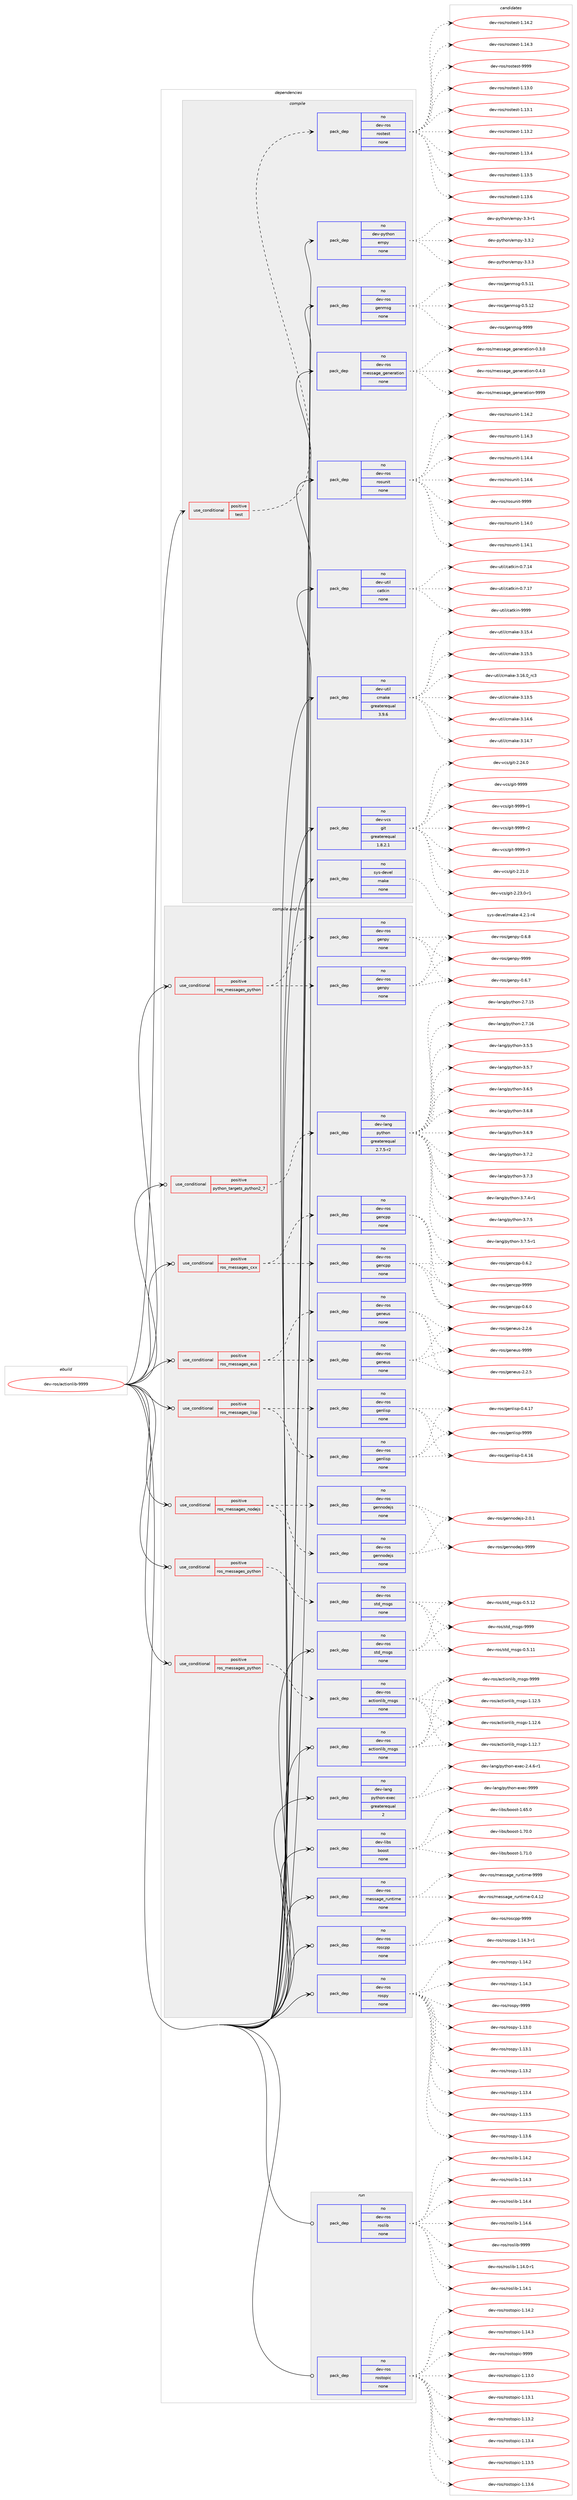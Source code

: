 digraph prolog {

# *************
# Graph options
# *************

newrank=true;
concentrate=true;
compound=true;
graph [rankdir=LR,fontname=Helvetica,fontsize=10,ranksep=1.5];#, ranksep=2.5, nodesep=0.2];
edge  [arrowhead=vee];
node  [fontname=Helvetica,fontsize=10];

# **********
# The ebuild
# **********

subgraph cluster_leftcol {
color=gray;
rank=same;
label=<<i>ebuild</i>>;
id [label="dev-ros/actionlib-9999", color=red, width=4, href="../dev-ros/actionlib-9999.svg"];
}

# ****************
# The dependencies
# ****************

subgraph cluster_midcol {
color=gray;
label=<<i>dependencies</i>>;
subgraph cluster_compile {
fillcolor="#eeeeee";
style=filled;
label=<<i>compile</i>>;
subgraph cond152589 {
dependency647835 [label=<<TABLE BORDER="0" CELLBORDER="1" CELLSPACING="0" CELLPADDING="4"><TR><TD ROWSPAN="3" CELLPADDING="10">use_conditional</TD></TR><TR><TD>positive</TD></TR><TR><TD>test</TD></TR></TABLE>>, shape=none, color=red];
subgraph pack483350 {
dependency647836 [label=<<TABLE BORDER="0" CELLBORDER="1" CELLSPACING="0" CELLPADDING="4" WIDTH="220"><TR><TD ROWSPAN="6" CELLPADDING="30">pack_dep</TD></TR><TR><TD WIDTH="110">no</TD></TR><TR><TD>dev-ros</TD></TR><TR><TD>rostest</TD></TR><TR><TD>none</TD></TR><TR><TD></TD></TR></TABLE>>, shape=none, color=blue];
}
dependency647835:e -> dependency647836:w [weight=20,style="dashed",arrowhead="vee"];
}
id:e -> dependency647835:w [weight=20,style="solid",arrowhead="vee"];
subgraph pack483351 {
dependency647837 [label=<<TABLE BORDER="0" CELLBORDER="1" CELLSPACING="0" CELLPADDING="4" WIDTH="220"><TR><TD ROWSPAN="6" CELLPADDING="30">pack_dep</TD></TR><TR><TD WIDTH="110">no</TD></TR><TR><TD>dev-python</TD></TR><TR><TD>empy</TD></TR><TR><TD>none</TD></TR><TR><TD></TD></TR></TABLE>>, shape=none, color=blue];
}
id:e -> dependency647837:w [weight=20,style="solid",arrowhead="vee"];
subgraph pack483352 {
dependency647838 [label=<<TABLE BORDER="0" CELLBORDER="1" CELLSPACING="0" CELLPADDING="4" WIDTH="220"><TR><TD ROWSPAN="6" CELLPADDING="30">pack_dep</TD></TR><TR><TD WIDTH="110">no</TD></TR><TR><TD>dev-ros</TD></TR><TR><TD>genmsg</TD></TR><TR><TD>none</TD></TR><TR><TD></TD></TR></TABLE>>, shape=none, color=blue];
}
id:e -> dependency647838:w [weight=20,style="solid",arrowhead="vee"];
subgraph pack483353 {
dependency647839 [label=<<TABLE BORDER="0" CELLBORDER="1" CELLSPACING="0" CELLPADDING="4" WIDTH="220"><TR><TD ROWSPAN="6" CELLPADDING="30">pack_dep</TD></TR><TR><TD WIDTH="110">no</TD></TR><TR><TD>dev-ros</TD></TR><TR><TD>message_generation</TD></TR><TR><TD>none</TD></TR><TR><TD></TD></TR></TABLE>>, shape=none, color=blue];
}
id:e -> dependency647839:w [weight=20,style="solid",arrowhead="vee"];
subgraph pack483354 {
dependency647840 [label=<<TABLE BORDER="0" CELLBORDER="1" CELLSPACING="0" CELLPADDING="4" WIDTH="220"><TR><TD ROWSPAN="6" CELLPADDING="30">pack_dep</TD></TR><TR><TD WIDTH="110">no</TD></TR><TR><TD>dev-ros</TD></TR><TR><TD>rosunit</TD></TR><TR><TD>none</TD></TR><TR><TD></TD></TR></TABLE>>, shape=none, color=blue];
}
id:e -> dependency647840:w [weight=20,style="solid",arrowhead="vee"];
subgraph pack483355 {
dependency647841 [label=<<TABLE BORDER="0" CELLBORDER="1" CELLSPACING="0" CELLPADDING="4" WIDTH="220"><TR><TD ROWSPAN="6" CELLPADDING="30">pack_dep</TD></TR><TR><TD WIDTH="110">no</TD></TR><TR><TD>dev-util</TD></TR><TR><TD>catkin</TD></TR><TR><TD>none</TD></TR><TR><TD></TD></TR></TABLE>>, shape=none, color=blue];
}
id:e -> dependency647841:w [weight=20,style="solid",arrowhead="vee"];
subgraph pack483356 {
dependency647842 [label=<<TABLE BORDER="0" CELLBORDER="1" CELLSPACING="0" CELLPADDING="4" WIDTH="220"><TR><TD ROWSPAN="6" CELLPADDING="30">pack_dep</TD></TR><TR><TD WIDTH="110">no</TD></TR><TR><TD>dev-util</TD></TR><TR><TD>cmake</TD></TR><TR><TD>greaterequal</TD></TR><TR><TD>3.9.6</TD></TR></TABLE>>, shape=none, color=blue];
}
id:e -> dependency647842:w [weight=20,style="solid",arrowhead="vee"];
subgraph pack483357 {
dependency647843 [label=<<TABLE BORDER="0" CELLBORDER="1" CELLSPACING="0" CELLPADDING="4" WIDTH="220"><TR><TD ROWSPAN="6" CELLPADDING="30">pack_dep</TD></TR><TR><TD WIDTH="110">no</TD></TR><TR><TD>dev-vcs</TD></TR><TR><TD>git</TD></TR><TR><TD>greaterequal</TD></TR><TR><TD>1.8.2.1</TD></TR></TABLE>>, shape=none, color=blue];
}
id:e -> dependency647843:w [weight=20,style="solid",arrowhead="vee"];
subgraph pack483358 {
dependency647844 [label=<<TABLE BORDER="0" CELLBORDER="1" CELLSPACING="0" CELLPADDING="4" WIDTH="220"><TR><TD ROWSPAN="6" CELLPADDING="30">pack_dep</TD></TR><TR><TD WIDTH="110">no</TD></TR><TR><TD>sys-devel</TD></TR><TR><TD>make</TD></TR><TR><TD>none</TD></TR><TR><TD></TD></TR></TABLE>>, shape=none, color=blue];
}
id:e -> dependency647844:w [weight=20,style="solid",arrowhead="vee"];
}
subgraph cluster_compileandrun {
fillcolor="#eeeeee";
style=filled;
label=<<i>compile and run</i>>;
subgraph cond152590 {
dependency647845 [label=<<TABLE BORDER="0" CELLBORDER="1" CELLSPACING="0" CELLPADDING="4"><TR><TD ROWSPAN="3" CELLPADDING="10">use_conditional</TD></TR><TR><TD>positive</TD></TR><TR><TD>python_targets_python2_7</TD></TR></TABLE>>, shape=none, color=red];
subgraph pack483359 {
dependency647846 [label=<<TABLE BORDER="0" CELLBORDER="1" CELLSPACING="0" CELLPADDING="4" WIDTH="220"><TR><TD ROWSPAN="6" CELLPADDING="30">pack_dep</TD></TR><TR><TD WIDTH="110">no</TD></TR><TR><TD>dev-lang</TD></TR><TR><TD>python</TD></TR><TR><TD>greaterequal</TD></TR><TR><TD>2.7.5-r2</TD></TR></TABLE>>, shape=none, color=blue];
}
dependency647845:e -> dependency647846:w [weight=20,style="dashed",arrowhead="vee"];
}
id:e -> dependency647845:w [weight=20,style="solid",arrowhead="odotvee"];
subgraph cond152591 {
dependency647847 [label=<<TABLE BORDER="0" CELLBORDER="1" CELLSPACING="0" CELLPADDING="4"><TR><TD ROWSPAN="3" CELLPADDING="10">use_conditional</TD></TR><TR><TD>positive</TD></TR><TR><TD>ros_messages_cxx</TD></TR></TABLE>>, shape=none, color=red];
subgraph pack483360 {
dependency647848 [label=<<TABLE BORDER="0" CELLBORDER="1" CELLSPACING="0" CELLPADDING="4" WIDTH="220"><TR><TD ROWSPAN="6" CELLPADDING="30">pack_dep</TD></TR><TR><TD WIDTH="110">no</TD></TR><TR><TD>dev-ros</TD></TR><TR><TD>gencpp</TD></TR><TR><TD>none</TD></TR><TR><TD></TD></TR></TABLE>>, shape=none, color=blue];
}
dependency647847:e -> dependency647848:w [weight=20,style="dashed",arrowhead="vee"];
subgraph pack483361 {
dependency647849 [label=<<TABLE BORDER="0" CELLBORDER="1" CELLSPACING="0" CELLPADDING="4" WIDTH="220"><TR><TD ROWSPAN="6" CELLPADDING="30">pack_dep</TD></TR><TR><TD WIDTH="110">no</TD></TR><TR><TD>dev-ros</TD></TR><TR><TD>gencpp</TD></TR><TR><TD>none</TD></TR><TR><TD></TD></TR></TABLE>>, shape=none, color=blue];
}
dependency647847:e -> dependency647849:w [weight=20,style="dashed",arrowhead="vee"];
}
id:e -> dependency647847:w [weight=20,style="solid",arrowhead="odotvee"];
subgraph cond152592 {
dependency647850 [label=<<TABLE BORDER="0" CELLBORDER="1" CELLSPACING="0" CELLPADDING="4"><TR><TD ROWSPAN="3" CELLPADDING="10">use_conditional</TD></TR><TR><TD>positive</TD></TR><TR><TD>ros_messages_eus</TD></TR></TABLE>>, shape=none, color=red];
subgraph pack483362 {
dependency647851 [label=<<TABLE BORDER="0" CELLBORDER="1" CELLSPACING="0" CELLPADDING="4" WIDTH="220"><TR><TD ROWSPAN="6" CELLPADDING="30">pack_dep</TD></TR><TR><TD WIDTH="110">no</TD></TR><TR><TD>dev-ros</TD></TR><TR><TD>geneus</TD></TR><TR><TD>none</TD></TR><TR><TD></TD></TR></TABLE>>, shape=none, color=blue];
}
dependency647850:e -> dependency647851:w [weight=20,style="dashed",arrowhead="vee"];
subgraph pack483363 {
dependency647852 [label=<<TABLE BORDER="0" CELLBORDER="1" CELLSPACING="0" CELLPADDING="4" WIDTH="220"><TR><TD ROWSPAN="6" CELLPADDING="30">pack_dep</TD></TR><TR><TD WIDTH="110">no</TD></TR><TR><TD>dev-ros</TD></TR><TR><TD>geneus</TD></TR><TR><TD>none</TD></TR><TR><TD></TD></TR></TABLE>>, shape=none, color=blue];
}
dependency647850:e -> dependency647852:w [weight=20,style="dashed",arrowhead="vee"];
}
id:e -> dependency647850:w [weight=20,style="solid",arrowhead="odotvee"];
subgraph cond152593 {
dependency647853 [label=<<TABLE BORDER="0" CELLBORDER="1" CELLSPACING="0" CELLPADDING="4"><TR><TD ROWSPAN="3" CELLPADDING="10">use_conditional</TD></TR><TR><TD>positive</TD></TR><TR><TD>ros_messages_lisp</TD></TR></TABLE>>, shape=none, color=red];
subgraph pack483364 {
dependency647854 [label=<<TABLE BORDER="0" CELLBORDER="1" CELLSPACING="0" CELLPADDING="4" WIDTH="220"><TR><TD ROWSPAN="6" CELLPADDING="30">pack_dep</TD></TR><TR><TD WIDTH="110">no</TD></TR><TR><TD>dev-ros</TD></TR><TR><TD>genlisp</TD></TR><TR><TD>none</TD></TR><TR><TD></TD></TR></TABLE>>, shape=none, color=blue];
}
dependency647853:e -> dependency647854:w [weight=20,style="dashed",arrowhead="vee"];
subgraph pack483365 {
dependency647855 [label=<<TABLE BORDER="0" CELLBORDER="1" CELLSPACING="0" CELLPADDING="4" WIDTH="220"><TR><TD ROWSPAN="6" CELLPADDING="30">pack_dep</TD></TR><TR><TD WIDTH="110">no</TD></TR><TR><TD>dev-ros</TD></TR><TR><TD>genlisp</TD></TR><TR><TD>none</TD></TR><TR><TD></TD></TR></TABLE>>, shape=none, color=blue];
}
dependency647853:e -> dependency647855:w [weight=20,style="dashed",arrowhead="vee"];
}
id:e -> dependency647853:w [weight=20,style="solid",arrowhead="odotvee"];
subgraph cond152594 {
dependency647856 [label=<<TABLE BORDER="0" CELLBORDER="1" CELLSPACING="0" CELLPADDING="4"><TR><TD ROWSPAN="3" CELLPADDING="10">use_conditional</TD></TR><TR><TD>positive</TD></TR><TR><TD>ros_messages_nodejs</TD></TR></TABLE>>, shape=none, color=red];
subgraph pack483366 {
dependency647857 [label=<<TABLE BORDER="0" CELLBORDER="1" CELLSPACING="0" CELLPADDING="4" WIDTH="220"><TR><TD ROWSPAN="6" CELLPADDING="30">pack_dep</TD></TR><TR><TD WIDTH="110">no</TD></TR><TR><TD>dev-ros</TD></TR><TR><TD>gennodejs</TD></TR><TR><TD>none</TD></TR><TR><TD></TD></TR></TABLE>>, shape=none, color=blue];
}
dependency647856:e -> dependency647857:w [weight=20,style="dashed",arrowhead="vee"];
subgraph pack483367 {
dependency647858 [label=<<TABLE BORDER="0" CELLBORDER="1" CELLSPACING="0" CELLPADDING="4" WIDTH="220"><TR><TD ROWSPAN="6" CELLPADDING="30">pack_dep</TD></TR><TR><TD WIDTH="110">no</TD></TR><TR><TD>dev-ros</TD></TR><TR><TD>gennodejs</TD></TR><TR><TD>none</TD></TR><TR><TD></TD></TR></TABLE>>, shape=none, color=blue];
}
dependency647856:e -> dependency647858:w [weight=20,style="dashed",arrowhead="vee"];
}
id:e -> dependency647856:w [weight=20,style="solid",arrowhead="odotvee"];
subgraph cond152595 {
dependency647859 [label=<<TABLE BORDER="0" CELLBORDER="1" CELLSPACING="0" CELLPADDING="4"><TR><TD ROWSPAN="3" CELLPADDING="10">use_conditional</TD></TR><TR><TD>positive</TD></TR><TR><TD>ros_messages_python</TD></TR></TABLE>>, shape=none, color=red];
subgraph pack483368 {
dependency647860 [label=<<TABLE BORDER="0" CELLBORDER="1" CELLSPACING="0" CELLPADDING="4" WIDTH="220"><TR><TD ROWSPAN="6" CELLPADDING="30">pack_dep</TD></TR><TR><TD WIDTH="110">no</TD></TR><TR><TD>dev-ros</TD></TR><TR><TD>actionlib_msgs</TD></TR><TR><TD>none</TD></TR><TR><TD></TD></TR></TABLE>>, shape=none, color=blue];
}
dependency647859:e -> dependency647860:w [weight=20,style="dashed",arrowhead="vee"];
}
id:e -> dependency647859:w [weight=20,style="solid",arrowhead="odotvee"];
subgraph cond152596 {
dependency647861 [label=<<TABLE BORDER="0" CELLBORDER="1" CELLSPACING="0" CELLPADDING="4"><TR><TD ROWSPAN="3" CELLPADDING="10">use_conditional</TD></TR><TR><TD>positive</TD></TR><TR><TD>ros_messages_python</TD></TR></TABLE>>, shape=none, color=red];
subgraph pack483369 {
dependency647862 [label=<<TABLE BORDER="0" CELLBORDER="1" CELLSPACING="0" CELLPADDING="4" WIDTH="220"><TR><TD ROWSPAN="6" CELLPADDING="30">pack_dep</TD></TR><TR><TD WIDTH="110">no</TD></TR><TR><TD>dev-ros</TD></TR><TR><TD>genpy</TD></TR><TR><TD>none</TD></TR><TR><TD></TD></TR></TABLE>>, shape=none, color=blue];
}
dependency647861:e -> dependency647862:w [weight=20,style="dashed",arrowhead="vee"];
subgraph pack483370 {
dependency647863 [label=<<TABLE BORDER="0" CELLBORDER="1" CELLSPACING="0" CELLPADDING="4" WIDTH="220"><TR><TD ROWSPAN="6" CELLPADDING="30">pack_dep</TD></TR><TR><TD WIDTH="110">no</TD></TR><TR><TD>dev-ros</TD></TR><TR><TD>genpy</TD></TR><TR><TD>none</TD></TR><TR><TD></TD></TR></TABLE>>, shape=none, color=blue];
}
dependency647861:e -> dependency647863:w [weight=20,style="dashed",arrowhead="vee"];
}
id:e -> dependency647861:w [weight=20,style="solid",arrowhead="odotvee"];
subgraph cond152597 {
dependency647864 [label=<<TABLE BORDER="0" CELLBORDER="1" CELLSPACING="0" CELLPADDING="4"><TR><TD ROWSPAN="3" CELLPADDING="10">use_conditional</TD></TR><TR><TD>positive</TD></TR><TR><TD>ros_messages_python</TD></TR></TABLE>>, shape=none, color=red];
subgraph pack483371 {
dependency647865 [label=<<TABLE BORDER="0" CELLBORDER="1" CELLSPACING="0" CELLPADDING="4" WIDTH="220"><TR><TD ROWSPAN="6" CELLPADDING="30">pack_dep</TD></TR><TR><TD WIDTH="110">no</TD></TR><TR><TD>dev-ros</TD></TR><TR><TD>std_msgs</TD></TR><TR><TD>none</TD></TR><TR><TD></TD></TR></TABLE>>, shape=none, color=blue];
}
dependency647864:e -> dependency647865:w [weight=20,style="dashed",arrowhead="vee"];
}
id:e -> dependency647864:w [weight=20,style="solid",arrowhead="odotvee"];
subgraph pack483372 {
dependency647866 [label=<<TABLE BORDER="0" CELLBORDER="1" CELLSPACING="0" CELLPADDING="4" WIDTH="220"><TR><TD ROWSPAN="6" CELLPADDING="30">pack_dep</TD></TR><TR><TD WIDTH="110">no</TD></TR><TR><TD>dev-lang</TD></TR><TR><TD>python-exec</TD></TR><TR><TD>greaterequal</TD></TR><TR><TD>2</TD></TR></TABLE>>, shape=none, color=blue];
}
id:e -> dependency647866:w [weight=20,style="solid",arrowhead="odotvee"];
subgraph pack483373 {
dependency647867 [label=<<TABLE BORDER="0" CELLBORDER="1" CELLSPACING="0" CELLPADDING="4" WIDTH="220"><TR><TD ROWSPAN="6" CELLPADDING="30">pack_dep</TD></TR><TR><TD WIDTH="110">no</TD></TR><TR><TD>dev-libs</TD></TR><TR><TD>boost</TD></TR><TR><TD>none</TD></TR><TR><TD></TD></TR></TABLE>>, shape=none, color=blue];
}
id:e -> dependency647867:w [weight=20,style="solid",arrowhead="odotvee"];
subgraph pack483374 {
dependency647868 [label=<<TABLE BORDER="0" CELLBORDER="1" CELLSPACING="0" CELLPADDING="4" WIDTH="220"><TR><TD ROWSPAN="6" CELLPADDING="30">pack_dep</TD></TR><TR><TD WIDTH="110">no</TD></TR><TR><TD>dev-ros</TD></TR><TR><TD>actionlib_msgs</TD></TR><TR><TD>none</TD></TR><TR><TD></TD></TR></TABLE>>, shape=none, color=blue];
}
id:e -> dependency647868:w [weight=20,style="solid",arrowhead="odotvee"];
subgraph pack483375 {
dependency647869 [label=<<TABLE BORDER="0" CELLBORDER="1" CELLSPACING="0" CELLPADDING="4" WIDTH="220"><TR><TD ROWSPAN="6" CELLPADDING="30">pack_dep</TD></TR><TR><TD WIDTH="110">no</TD></TR><TR><TD>dev-ros</TD></TR><TR><TD>message_runtime</TD></TR><TR><TD>none</TD></TR><TR><TD></TD></TR></TABLE>>, shape=none, color=blue];
}
id:e -> dependency647869:w [weight=20,style="solid",arrowhead="odotvee"];
subgraph pack483376 {
dependency647870 [label=<<TABLE BORDER="0" CELLBORDER="1" CELLSPACING="0" CELLPADDING="4" WIDTH="220"><TR><TD ROWSPAN="6" CELLPADDING="30">pack_dep</TD></TR><TR><TD WIDTH="110">no</TD></TR><TR><TD>dev-ros</TD></TR><TR><TD>roscpp</TD></TR><TR><TD>none</TD></TR><TR><TD></TD></TR></TABLE>>, shape=none, color=blue];
}
id:e -> dependency647870:w [weight=20,style="solid",arrowhead="odotvee"];
subgraph pack483377 {
dependency647871 [label=<<TABLE BORDER="0" CELLBORDER="1" CELLSPACING="0" CELLPADDING="4" WIDTH="220"><TR><TD ROWSPAN="6" CELLPADDING="30">pack_dep</TD></TR><TR><TD WIDTH="110">no</TD></TR><TR><TD>dev-ros</TD></TR><TR><TD>rospy</TD></TR><TR><TD>none</TD></TR><TR><TD></TD></TR></TABLE>>, shape=none, color=blue];
}
id:e -> dependency647871:w [weight=20,style="solid",arrowhead="odotvee"];
subgraph pack483378 {
dependency647872 [label=<<TABLE BORDER="0" CELLBORDER="1" CELLSPACING="0" CELLPADDING="4" WIDTH="220"><TR><TD ROWSPAN="6" CELLPADDING="30">pack_dep</TD></TR><TR><TD WIDTH="110">no</TD></TR><TR><TD>dev-ros</TD></TR><TR><TD>std_msgs</TD></TR><TR><TD>none</TD></TR><TR><TD></TD></TR></TABLE>>, shape=none, color=blue];
}
id:e -> dependency647872:w [weight=20,style="solid",arrowhead="odotvee"];
}
subgraph cluster_run {
fillcolor="#eeeeee";
style=filled;
label=<<i>run</i>>;
subgraph pack483379 {
dependency647873 [label=<<TABLE BORDER="0" CELLBORDER="1" CELLSPACING="0" CELLPADDING="4" WIDTH="220"><TR><TD ROWSPAN="6" CELLPADDING="30">pack_dep</TD></TR><TR><TD WIDTH="110">no</TD></TR><TR><TD>dev-ros</TD></TR><TR><TD>roslib</TD></TR><TR><TD>none</TD></TR><TR><TD></TD></TR></TABLE>>, shape=none, color=blue];
}
id:e -> dependency647873:w [weight=20,style="solid",arrowhead="odot"];
subgraph pack483380 {
dependency647874 [label=<<TABLE BORDER="0" CELLBORDER="1" CELLSPACING="0" CELLPADDING="4" WIDTH="220"><TR><TD ROWSPAN="6" CELLPADDING="30">pack_dep</TD></TR><TR><TD WIDTH="110">no</TD></TR><TR><TD>dev-ros</TD></TR><TR><TD>rostopic</TD></TR><TR><TD>none</TD></TR><TR><TD></TD></TR></TABLE>>, shape=none, color=blue];
}
id:e -> dependency647874:w [weight=20,style="solid",arrowhead="odot"];
}
}

# **************
# The candidates
# **************

subgraph cluster_choices {
rank=same;
color=gray;
label=<<i>candidates</i>>;

subgraph choice483350 {
color=black;
nodesep=1;
choice100101118451141111154711411111511610111511645494649514648 [label="dev-ros/rostest-1.13.0", color=red, width=4,href="../dev-ros/rostest-1.13.0.svg"];
choice100101118451141111154711411111511610111511645494649514649 [label="dev-ros/rostest-1.13.1", color=red, width=4,href="../dev-ros/rostest-1.13.1.svg"];
choice100101118451141111154711411111511610111511645494649514650 [label="dev-ros/rostest-1.13.2", color=red, width=4,href="../dev-ros/rostest-1.13.2.svg"];
choice100101118451141111154711411111511610111511645494649514652 [label="dev-ros/rostest-1.13.4", color=red, width=4,href="../dev-ros/rostest-1.13.4.svg"];
choice100101118451141111154711411111511610111511645494649514653 [label="dev-ros/rostest-1.13.5", color=red, width=4,href="../dev-ros/rostest-1.13.5.svg"];
choice100101118451141111154711411111511610111511645494649514654 [label="dev-ros/rostest-1.13.6", color=red, width=4,href="../dev-ros/rostest-1.13.6.svg"];
choice100101118451141111154711411111511610111511645494649524650 [label="dev-ros/rostest-1.14.2", color=red, width=4,href="../dev-ros/rostest-1.14.2.svg"];
choice100101118451141111154711411111511610111511645494649524651 [label="dev-ros/rostest-1.14.3", color=red, width=4,href="../dev-ros/rostest-1.14.3.svg"];
choice10010111845114111115471141111151161011151164557575757 [label="dev-ros/rostest-9999", color=red, width=4,href="../dev-ros/rostest-9999.svg"];
dependency647836:e -> choice100101118451141111154711411111511610111511645494649514648:w [style=dotted,weight="100"];
dependency647836:e -> choice100101118451141111154711411111511610111511645494649514649:w [style=dotted,weight="100"];
dependency647836:e -> choice100101118451141111154711411111511610111511645494649514650:w [style=dotted,weight="100"];
dependency647836:e -> choice100101118451141111154711411111511610111511645494649514652:w [style=dotted,weight="100"];
dependency647836:e -> choice100101118451141111154711411111511610111511645494649514653:w [style=dotted,weight="100"];
dependency647836:e -> choice100101118451141111154711411111511610111511645494649514654:w [style=dotted,weight="100"];
dependency647836:e -> choice100101118451141111154711411111511610111511645494649524650:w [style=dotted,weight="100"];
dependency647836:e -> choice100101118451141111154711411111511610111511645494649524651:w [style=dotted,weight="100"];
dependency647836:e -> choice10010111845114111115471141111151161011151164557575757:w [style=dotted,weight="100"];
}
subgraph choice483351 {
color=black;
nodesep=1;
choice1001011184511212111610411111047101109112121455146514511449 [label="dev-python/empy-3.3-r1", color=red, width=4,href="../dev-python/empy-3.3-r1.svg"];
choice1001011184511212111610411111047101109112121455146514650 [label="dev-python/empy-3.3.2", color=red, width=4,href="../dev-python/empy-3.3.2.svg"];
choice1001011184511212111610411111047101109112121455146514651 [label="dev-python/empy-3.3.3", color=red, width=4,href="../dev-python/empy-3.3.3.svg"];
dependency647837:e -> choice1001011184511212111610411111047101109112121455146514511449:w [style=dotted,weight="100"];
dependency647837:e -> choice1001011184511212111610411111047101109112121455146514650:w [style=dotted,weight="100"];
dependency647837:e -> choice1001011184511212111610411111047101109112121455146514651:w [style=dotted,weight="100"];
}
subgraph choice483352 {
color=black;
nodesep=1;
choice100101118451141111154710310111010911510345484653464949 [label="dev-ros/genmsg-0.5.11", color=red, width=4,href="../dev-ros/genmsg-0.5.11.svg"];
choice100101118451141111154710310111010911510345484653464950 [label="dev-ros/genmsg-0.5.12", color=red, width=4,href="../dev-ros/genmsg-0.5.12.svg"];
choice10010111845114111115471031011101091151034557575757 [label="dev-ros/genmsg-9999", color=red, width=4,href="../dev-ros/genmsg-9999.svg"];
dependency647838:e -> choice100101118451141111154710310111010911510345484653464949:w [style=dotted,weight="100"];
dependency647838:e -> choice100101118451141111154710310111010911510345484653464950:w [style=dotted,weight="100"];
dependency647838:e -> choice10010111845114111115471031011101091151034557575757:w [style=dotted,weight="100"];
}
subgraph choice483353 {
color=black;
nodesep=1;
choice1001011184511411111547109101115115971031019510310111010111497116105111110454846514648 [label="dev-ros/message_generation-0.3.0", color=red, width=4,href="../dev-ros/message_generation-0.3.0.svg"];
choice1001011184511411111547109101115115971031019510310111010111497116105111110454846524648 [label="dev-ros/message_generation-0.4.0", color=red, width=4,href="../dev-ros/message_generation-0.4.0.svg"];
choice10010111845114111115471091011151159710310195103101110101114971161051111104557575757 [label="dev-ros/message_generation-9999", color=red, width=4,href="../dev-ros/message_generation-9999.svg"];
dependency647839:e -> choice1001011184511411111547109101115115971031019510310111010111497116105111110454846514648:w [style=dotted,weight="100"];
dependency647839:e -> choice1001011184511411111547109101115115971031019510310111010111497116105111110454846524648:w [style=dotted,weight="100"];
dependency647839:e -> choice10010111845114111115471091011151159710310195103101110101114971161051111104557575757:w [style=dotted,weight="100"];
}
subgraph choice483354 {
color=black;
nodesep=1;
choice100101118451141111154711411111511711010511645494649524648 [label="dev-ros/rosunit-1.14.0", color=red, width=4,href="../dev-ros/rosunit-1.14.0.svg"];
choice100101118451141111154711411111511711010511645494649524649 [label="dev-ros/rosunit-1.14.1", color=red, width=4,href="../dev-ros/rosunit-1.14.1.svg"];
choice100101118451141111154711411111511711010511645494649524650 [label="dev-ros/rosunit-1.14.2", color=red, width=4,href="../dev-ros/rosunit-1.14.2.svg"];
choice100101118451141111154711411111511711010511645494649524651 [label="dev-ros/rosunit-1.14.3", color=red, width=4,href="../dev-ros/rosunit-1.14.3.svg"];
choice100101118451141111154711411111511711010511645494649524652 [label="dev-ros/rosunit-1.14.4", color=red, width=4,href="../dev-ros/rosunit-1.14.4.svg"];
choice100101118451141111154711411111511711010511645494649524654 [label="dev-ros/rosunit-1.14.6", color=red, width=4,href="../dev-ros/rosunit-1.14.6.svg"];
choice10010111845114111115471141111151171101051164557575757 [label="dev-ros/rosunit-9999", color=red, width=4,href="../dev-ros/rosunit-9999.svg"];
dependency647840:e -> choice100101118451141111154711411111511711010511645494649524648:w [style=dotted,weight="100"];
dependency647840:e -> choice100101118451141111154711411111511711010511645494649524649:w [style=dotted,weight="100"];
dependency647840:e -> choice100101118451141111154711411111511711010511645494649524650:w [style=dotted,weight="100"];
dependency647840:e -> choice100101118451141111154711411111511711010511645494649524651:w [style=dotted,weight="100"];
dependency647840:e -> choice100101118451141111154711411111511711010511645494649524652:w [style=dotted,weight="100"];
dependency647840:e -> choice100101118451141111154711411111511711010511645494649524654:w [style=dotted,weight="100"];
dependency647840:e -> choice10010111845114111115471141111151171101051164557575757:w [style=dotted,weight="100"];
}
subgraph choice483355 {
color=black;
nodesep=1;
choice1001011184511711610510847999711610710511045484655464952 [label="dev-util/catkin-0.7.14", color=red, width=4,href="../dev-util/catkin-0.7.14.svg"];
choice1001011184511711610510847999711610710511045484655464955 [label="dev-util/catkin-0.7.17", color=red, width=4,href="../dev-util/catkin-0.7.17.svg"];
choice100101118451171161051084799971161071051104557575757 [label="dev-util/catkin-9999", color=red, width=4,href="../dev-util/catkin-9999.svg"];
dependency647841:e -> choice1001011184511711610510847999711610710511045484655464952:w [style=dotted,weight="100"];
dependency647841:e -> choice1001011184511711610510847999711610710511045484655464955:w [style=dotted,weight="100"];
dependency647841:e -> choice100101118451171161051084799971161071051104557575757:w [style=dotted,weight="100"];
}
subgraph choice483356 {
color=black;
nodesep=1;
choice1001011184511711610510847991099710710145514649514653 [label="dev-util/cmake-3.13.5", color=red, width=4,href="../dev-util/cmake-3.13.5.svg"];
choice1001011184511711610510847991099710710145514649524654 [label="dev-util/cmake-3.14.6", color=red, width=4,href="../dev-util/cmake-3.14.6.svg"];
choice1001011184511711610510847991099710710145514649524655 [label="dev-util/cmake-3.14.7", color=red, width=4,href="../dev-util/cmake-3.14.7.svg"];
choice1001011184511711610510847991099710710145514649534652 [label="dev-util/cmake-3.15.4", color=red, width=4,href="../dev-util/cmake-3.15.4.svg"];
choice1001011184511711610510847991099710710145514649534653 [label="dev-util/cmake-3.15.5", color=red, width=4,href="../dev-util/cmake-3.15.5.svg"];
choice1001011184511711610510847991099710710145514649544648951149951 [label="dev-util/cmake-3.16.0_rc3", color=red, width=4,href="../dev-util/cmake-3.16.0_rc3.svg"];
dependency647842:e -> choice1001011184511711610510847991099710710145514649514653:w [style=dotted,weight="100"];
dependency647842:e -> choice1001011184511711610510847991099710710145514649524654:w [style=dotted,weight="100"];
dependency647842:e -> choice1001011184511711610510847991099710710145514649524655:w [style=dotted,weight="100"];
dependency647842:e -> choice1001011184511711610510847991099710710145514649534652:w [style=dotted,weight="100"];
dependency647842:e -> choice1001011184511711610510847991099710710145514649534653:w [style=dotted,weight="100"];
dependency647842:e -> choice1001011184511711610510847991099710710145514649544648951149951:w [style=dotted,weight="100"];
}
subgraph choice483357 {
color=black;
nodesep=1;
choice10010111845118991154710310511645504650494648 [label="dev-vcs/git-2.21.0", color=red, width=4,href="../dev-vcs/git-2.21.0.svg"];
choice100101118451189911547103105116455046505146484511449 [label="dev-vcs/git-2.23.0-r1", color=red, width=4,href="../dev-vcs/git-2.23.0-r1.svg"];
choice10010111845118991154710310511645504650524648 [label="dev-vcs/git-2.24.0", color=red, width=4,href="../dev-vcs/git-2.24.0.svg"];
choice1001011184511899115471031051164557575757 [label="dev-vcs/git-9999", color=red, width=4,href="../dev-vcs/git-9999.svg"];
choice10010111845118991154710310511645575757574511449 [label="dev-vcs/git-9999-r1", color=red, width=4,href="../dev-vcs/git-9999-r1.svg"];
choice10010111845118991154710310511645575757574511450 [label="dev-vcs/git-9999-r2", color=red, width=4,href="../dev-vcs/git-9999-r2.svg"];
choice10010111845118991154710310511645575757574511451 [label="dev-vcs/git-9999-r3", color=red, width=4,href="../dev-vcs/git-9999-r3.svg"];
dependency647843:e -> choice10010111845118991154710310511645504650494648:w [style=dotted,weight="100"];
dependency647843:e -> choice100101118451189911547103105116455046505146484511449:w [style=dotted,weight="100"];
dependency647843:e -> choice10010111845118991154710310511645504650524648:w [style=dotted,weight="100"];
dependency647843:e -> choice1001011184511899115471031051164557575757:w [style=dotted,weight="100"];
dependency647843:e -> choice10010111845118991154710310511645575757574511449:w [style=dotted,weight="100"];
dependency647843:e -> choice10010111845118991154710310511645575757574511450:w [style=dotted,weight="100"];
dependency647843:e -> choice10010111845118991154710310511645575757574511451:w [style=dotted,weight="100"];
}
subgraph choice483358 {
color=black;
nodesep=1;
choice1151211154510010111810110847109971071014552465046494511452 [label="sys-devel/make-4.2.1-r4", color=red, width=4,href="../sys-devel/make-4.2.1-r4.svg"];
dependency647844:e -> choice1151211154510010111810110847109971071014552465046494511452:w [style=dotted,weight="100"];
}
subgraph choice483359 {
color=black;
nodesep=1;
choice10010111845108971101034711212111610411111045504655464953 [label="dev-lang/python-2.7.15", color=red, width=4,href="../dev-lang/python-2.7.15.svg"];
choice10010111845108971101034711212111610411111045504655464954 [label="dev-lang/python-2.7.16", color=red, width=4,href="../dev-lang/python-2.7.16.svg"];
choice100101118451089711010347112121116104111110455146534653 [label="dev-lang/python-3.5.5", color=red, width=4,href="../dev-lang/python-3.5.5.svg"];
choice100101118451089711010347112121116104111110455146534655 [label="dev-lang/python-3.5.7", color=red, width=4,href="../dev-lang/python-3.5.7.svg"];
choice100101118451089711010347112121116104111110455146544653 [label="dev-lang/python-3.6.5", color=red, width=4,href="../dev-lang/python-3.6.5.svg"];
choice100101118451089711010347112121116104111110455146544656 [label="dev-lang/python-3.6.8", color=red, width=4,href="../dev-lang/python-3.6.8.svg"];
choice100101118451089711010347112121116104111110455146544657 [label="dev-lang/python-3.6.9", color=red, width=4,href="../dev-lang/python-3.6.9.svg"];
choice100101118451089711010347112121116104111110455146554650 [label="dev-lang/python-3.7.2", color=red, width=4,href="../dev-lang/python-3.7.2.svg"];
choice100101118451089711010347112121116104111110455146554651 [label="dev-lang/python-3.7.3", color=red, width=4,href="../dev-lang/python-3.7.3.svg"];
choice1001011184510897110103471121211161041111104551465546524511449 [label="dev-lang/python-3.7.4-r1", color=red, width=4,href="../dev-lang/python-3.7.4-r1.svg"];
choice100101118451089711010347112121116104111110455146554653 [label="dev-lang/python-3.7.5", color=red, width=4,href="../dev-lang/python-3.7.5.svg"];
choice1001011184510897110103471121211161041111104551465546534511449 [label="dev-lang/python-3.7.5-r1", color=red, width=4,href="../dev-lang/python-3.7.5-r1.svg"];
dependency647846:e -> choice10010111845108971101034711212111610411111045504655464953:w [style=dotted,weight="100"];
dependency647846:e -> choice10010111845108971101034711212111610411111045504655464954:w [style=dotted,weight="100"];
dependency647846:e -> choice100101118451089711010347112121116104111110455146534653:w [style=dotted,weight="100"];
dependency647846:e -> choice100101118451089711010347112121116104111110455146534655:w [style=dotted,weight="100"];
dependency647846:e -> choice100101118451089711010347112121116104111110455146544653:w [style=dotted,weight="100"];
dependency647846:e -> choice100101118451089711010347112121116104111110455146544656:w [style=dotted,weight="100"];
dependency647846:e -> choice100101118451089711010347112121116104111110455146544657:w [style=dotted,weight="100"];
dependency647846:e -> choice100101118451089711010347112121116104111110455146554650:w [style=dotted,weight="100"];
dependency647846:e -> choice100101118451089711010347112121116104111110455146554651:w [style=dotted,weight="100"];
dependency647846:e -> choice1001011184510897110103471121211161041111104551465546524511449:w [style=dotted,weight="100"];
dependency647846:e -> choice100101118451089711010347112121116104111110455146554653:w [style=dotted,weight="100"];
dependency647846:e -> choice1001011184510897110103471121211161041111104551465546534511449:w [style=dotted,weight="100"];
}
subgraph choice483360 {
color=black;
nodesep=1;
choice100101118451141111154710310111099112112454846544648 [label="dev-ros/gencpp-0.6.0", color=red, width=4,href="../dev-ros/gencpp-0.6.0.svg"];
choice100101118451141111154710310111099112112454846544650 [label="dev-ros/gencpp-0.6.2", color=red, width=4,href="../dev-ros/gencpp-0.6.2.svg"];
choice1001011184511411111547103101110991121124557575757 [label="dev-ros/gencpp-9999", color=red, width=4,href="../dev-ros/gencpp-9999.svg"];
dependency647848:e -> choice100101118451141111154710310111099112112454846544648:w [style=dotted,weight="100"];
dependency647848:e -> choice100101118451141111154710310111099112112454846544650:w [style=dotted,weight="100"];
dependency647848:e -> choice1001011184511411111547103101110991121124557575757:w [style=dotted,weight="100"];
}
subgraph choice483361 {
color=black;
nodesep=1;
choice100101118451141111154710310111099112112454846544648 [label="dev-ros/gencpp-0.6.0", color=red, width=4,href="../dev-ros/gencpp-0.6.0.svg"];
choice100101118451141111154710310111099112112454846544650 [label="dev-ros/gencpp-0.6.2", color=red, width=4,href="../dev-ros/gencpp-0.6.2.svg"];
choice1001011184511411111547103101110991121124557575757 [label="dev-ros/gencpp-9999", color=red, width=4,href="../dev-ros/gencpp-9999.svg"];
dependency647849:e -> choice100101118451141111154710310111099112112454846544648:w [style=dotted,weight="100"];
dependency647849:e -> choice100101118451141111154710310111099112112454846544650:w [style=dotted,weight="100"];
dependency647849:e -> choice1001011184511411111547103101110991121124557575757:w [style=dotted,weight="100"];
}
subgraph choice483362 {
color=black;
nodesep=1;
choice1001011184511411111547103101110101117115455046504653 [label="dev-ros/geneus-2.2.5", color=red, width=4,href="../dev-ros/geneus-2.2.5.svg"];
choice1001011184511411111547103101110101117115455046504654 [label="dev-ros/geneus-2.2.6", color=red, width=4,href="../dev-ros/geneus-2.2.6.svg"];
choice10010111845114111115471031011101011171154557575757 [label="dev-ros/geneus-9999", color=red, width=4,href="../dev-ros/geneus-9999.svg"];
dependency647851:e -> choice1001011184511411111547103101110101117115455046504653:w [style=dotted,weight="100"];
dependency647851:e -> choice1001011184511411111547103101110101117115455046504654:w [style=dotted,weight="100"];
dependency647851:e -> choice10010111845114111115471031011101011171154557575757:w [style=dotted,weight="100"];
}
subgraph choice483363 {
color=black;
nodesep=1;
choice1001011184511411111547103101110101117115455046504653 [label="dev-ros/geneus-2.2.5", color=red, width=4,href="../dev-ros/geneus-2.2.5.svg"];
choice1001011184511411111547103101110101117115455046504654 [label="dev-ros/geneus-2.2.6", color=red, width=4,href="../dev-ros/geneus-2.2.6.svg"];
choice10010111845114111115471031011101011171154557575757 [label="dev-ros/geneus-9999", color=red, width=4,href="../dev-ros/geneus-9999.svg"];
dependency647852:e -> choice1001011184511411111547103101110101117115455046504653:w [style=dotted,weight="100"];
dependency647852:e -> choice1001011184511411111547103101110101117115455046504654:w [style=dotted,weight="100"];
dependency647852:e -> choice10010111845114111115471031011101011171154557575757:w [style=dotted,weight="100"];
}
subgraph choice483364 {
color=black;
nodesep=1;
choice100101118451141111154710310111010810511511245484652464954 [label="dev-ros/genlisp-0.4.16", color=red, width=4,href="../dev-ros/genlisp-0.4.16.svg"];
choice100101118451141111154710310111010810511511245484652464955 [label="dev-ros/genlisp-0.4.17", color=red, width=4,href="../dev-ros/genlisp-0.4.17.svg"];
choice10010111845114111115471031011101081051151124557575757 [label="dev-ros/genlisp-9999", color=red, width=4,href="../dev-ros/genlisp-9999.svg"];
dependency647854:e -> choice100101118451141111154710310111010810511511245484652464954:w [style=dotted,weight="100"];
dependency647854:e -> choice100101118451141111154710310111010810511511245484652464955:w [style=dotted,weight="100"];
dependency647854:e -> choice10010111845114111115471031011101081051151124557575757:w [style=dotted,weight="100"];
}
subgraph choice483365 {
color=black;
nodesep=1;
choice100101118451141111154710310111010810511511245484652464954 [label="dev-ros/genlisp-0.4.16", color=red, width=4,href="../dev-ros/genlisp-0.4.16.svg"];
choice100101118451141111154710310111010810511511245484652464955 [label="dev-ros/genlisp-0.4.17", color=red, width=4,href="../dev-ros/genlisp-0.4.17.svg"];
choice10010111845114111115471031011101081051151124557575757 [label="dev-ros/genlisp-9999", color=red, width=4,href="../dev-ros/genlisp-9999.svg"];
dependency647855:e -> choice100101118451141111154710310111010810511511245484652464954:w [style=dotted,weight="100"];
dependency647855:e -> choice100101118451141111154710310111010810511511245484652464955:w [style=dotted,weight="100"];
dependency647855:e -> choice10010111845114111115471031011101081051151124557575757:w [style=dotted,weight="100"];
}
subgraph choice483366 {
color=black;
nodesep=1;
choice1001011184511411111547103101110110111100101106115455046484649 [label="dev-ros/gennodejs-2.0.1", color=red, width=4,href="../dev-ros/gennodejs-2.0.1.svg"];
choice10010111845114111115471031011101101111001011061154557575757 [label="dev-ros/gennodejs-9999", color=red, width=4,href="../dev-ros/gennodejs-9999.svg"];
dependency647857:e -> choice1001011184511411111547103101110110111100101106115455046484649:w [style=dotted,weight="100"];
dependency647857:e -> choice10010111845114111115471031011101101111001011061154557575757:w [style=dotted,weight="100"];
}
subgraph choice483367 {
color=black;
nodesep=1;
choice1001011184511411111547103101110110111100101106115455046484649 [label="dev-ros/gennodejs-2.0.1", color=red, width=4,href="../dev-ros/gennodejs-2.0.1.svg"];
choice10010111845114111115471031011101101111001011061154557575757 [label="dev-ros/gennodejs-9999", color=red, width=4,href="../dev-ros/gennodejs-9999.svg"];
dependency647858:e -> choice1001011184511411111547103101110110111100101106115455046484649:w [style=dotted,weight="100"];
dependency647858:e -> choice10010111845114111115471031011101101111001011061154557575757:w [style=dotted,weight="100"];
}
subgraph choice483368 {
color=black;
nodesep=1;
choice10010111845114111115479799116105111110108105989510911510311545494649504653 [label="dev-ros/actionlib_msgs-1.12.5", color=red, width=4,href="../dev-ros/actionlib_msgs-1.12.5.svg"];
choice10010111845114111115479799116105111110108105989510911510311545494649504654 [label="dev-ros/actionlib_msgs-1.12.6", color=red, width=4,href="../dev-ros/actionlib_msgs-1.12.6.svg"];
choice10010111845114111115479799116105111110108105989510911510311545494649504655 [label="dev-ros/actionlib_msgs-1.12.7", color=red, width=4,href="../dev-ros/actionlib_msgs-1.12.7.svg"];
choice1001011184511411111547979911610511111010810598951091151031154557575757 [label="dev-ros/actionlib_msgs-9999", color=red, width=4,href="../dev-ros/actionlib_msgs-9999.svg"];
dependency647860:e -> choice10010111845114111115479799116105111110108105989510911510311545494649504653:w [style=dotted,weight="100"];
dependency647860:e -> choice10010111845114111115479799116105111110108105989510911510311545494649504654:w [style=dotted,weight="100"];
dependency647860:e -> choice10010111845114111115479799116105111110108105989510911510311545494649504655:w [style=dotted,weight="100"];
dependency647860:e -> choice1001011184511411111547979911610511111010810598951091151031154557575757:w [style=dotted,weight="100"];
}
subgraph choice483369 {
color=black;
nodesep=1;
choice1001011184511411111547103101110112121454846544655 [label="dev-ros/genpy-0.6.7", color=red, width=4,href="../dev-ros/genpy-0.6.7.svg"];
choice1001011184511411111547103101110112121454846544656 [label="dev-ros/genpy-0.6.8", color=red, width=4,href="../dev-ros/genpy-0.6.8.svg"];
choice10010111845114111115471031011101121214557575757 [label="dev-ros/genpy-9999", color=red, width=4,href="../dev-ros/genpy-9999.svg"];
dependency647862:e -> choice1001011184511411111547103101110112121454846544655:w [style=dotted,weight="100"];
dependency647862:e -> choice1001011184511411111547103101110112121454846544656:w [style=dotted,weight="100"];
dependency647862:e -> choice10010111845114111115471031011101121214557575757:w [style=dotted,weight="100"];
}
subgraph choice483370 {
color=black;
nodesep=1;
choice1001011184511411111547103101110112121454846544655 [label="dev-ros/genpy-0.6.7", color=red, width=4,href="../dev-ros/genpy-0.6.7.svg"];
choice1001011184511411111547103101110112121454846544656 [label="dev-ros/genpy-0.6.8", color=red, width=4,href="../dev-ros/genpy-0.6.8.svg"];
choice10010111845114111115471031011101121214557575757 [label="dev-ros/genpy-9999", color=red, width=4,href="../dev-ros/genpy-9999.svg"];
dependency647863:e -> choice1001011184511411111547103101110112121454846544655:w [style=dotted,weight="100"];
dependency647863:e -> choice1001011184511411111547103101110112121454846544656:w [style=dotted,weight="100"];
dependency647863:e -> choice10010111845114111115471031011101121214557575757:w [style=dotted,weight="100"];
}
subgraph choice483371 {
color=black;
nodesep=1;
choice10010111845114111115471151161009510911510311545484653464949 [label="dev-ros/std_msgs-0.5.11", color=red, width=4,href="../dev-ros/std_msgs-0.5.11.svg"];
choice10010111845114111115471151161009510911510311545484653464950 [label="dev-ros/std_msgs-0.5.12", color=red, width=4,href="../dev-ros/std_msgs-0.5.12.svg"];
choice1001011184511411111547115116100951091151031154557575757 [label="dev-ros/std_msgs-9999", color=red, width=4,href="../dev-ros/std_msgs-9999.svg"];
dependency647865:e -> choice10010111845114111115471151161009510911510311545484653464949:w [style=dotted,weight="100"];
dependency647865:e -> choice10010111845114111115471151161009510911510311545484653464950:w [style=dotted,weight="100"];
dependency647865:e -> choice1001011184511411111547115116100951091151031154557575757:w [style=dotted,weight="100"];
}
subgraph choice483372 {
color=black;
nodesep=1;
choice10010111845108971101034711212111610411111045101120101994550465246544511449 [label="dev-lang/python-exec-2.4.6-r1", color=red, width=4,href="../dev-lang/python-exec-2.4.6-r1.svg"];
choice10010111845108971101034711212111610411111045101120101994557575757 [label="dev-lang/python-exec-9999", color=red, width=4,href="../dev-lang/python-exec-9999.svg"];
dependency647866:e -> choice10010111845108971101034711212111610411111045101120101994550465246544511449:w [style=dotted,weight="100"];
dependency647866:e -> choice10010111845108971101034711212111610411111045101120101994557575757:w [style=dotted,weight="100"];
}
subgraph choice483373 {
color=black;
nodesep=1;
choice1001011184510810598115479811111111511645494654534648 [label="dev-libs/boost-1.65.0", color=red, width=4,href="../dev-libs/boost-1.65.0.svg"];
choice1001011184510810598115479811111111511645494655484648 [label="dev-libs/boost-1.70.0", color=red, width=4,href="../dev-libs/boost-1.70.0.svg"];
choice1001011184510810598115479811111111511645494655494648 [label="dev-libs/boost-1.71.0", color=red, width=4,href="../dev-libs/boost-1.71.0.svg"];
dependency647867:e -> choice1001011184510810598115479811111111511645494654534648:w [style=dotted,weight="100"];
dependency647867:e -> choice1001011184510810598115479811111111511645494655484648:w [style=dotted,weight="100"];
dependency647867:e -> choice1001011184510810598115479811111111511645494655494648:w [style=dotted,weight="100"];
}
subgraph choice483374 {
color=black;
nodesep=1;
choice10010111845114111115479799116105111110108105989510911510311545494649504653 [label="dev-ros/actionlib_msgs-1.12.5", color=red, width=4,href="../dev-ros/actionlib_msgs-1.12.5.svg"];
choice10010111845114111115479799116105111110108105989510911510311545494649504654 [label="dev-ros/actionlib_msgs-1.12.6", color=red, width=4,href="../dev-ros/actionlib_msgs-1.12.6.svg"];
choice10010111845114111115479799116105111110108105989510911510311545494649504655 [label="dev-ros/actionlib_msgs-1.12.7", color=red, width=4,href="../dev-ros/actionlib_msgs-1.12.7.svg"];
choice1001011184511411111547979911610511111010810598951091151031154557575757 [label="dev-ros/actionlib_msgs-9999", color=red, width=4,href="../dev-ros/actionlib_msgs-9999.svg"];
dependency647868:e -> choice10010111845114111115479799116105111110108105989510911510311545494649504653:w [style=dotted,weight="100"];
dependency647868:e -> choice10010111845114111115479799116105111110108105989510911510311545494649504654:w [style=dotted,weight="100"];
dependency647868:e -> choice10010111845114111115479799116105111110108105989510911510311545494649504655:w [style=dotted,weight="100"];
dependency647868:e -> choice1001011184511411111547979911610511111010810598951091151031154557575757:w [style=dotted,weight="100"];
}
subgraph choice483375 {
color=black;
nodesep=1;
choice1001011184511411111547109101115115971031019511411711011610510910145484652464950 [label="dev-ros/message_runtime-0.4.12", color=red, width=4,href="../dev-ros/message_runtime-0.4.12.svg"];
choice100101118451141111154710910111511597103101951141171101161051091014557575757 [label="dev-ros/message_runtime-9999", color=red, width=4,href="../dev-ros/message_runtime-9999.svg"];
dependency647869:e -> choice1001011184511411111547109101115115971031019511411711011610510910145484652464950:w [style=dotted,weight="100"];
dependency647869:e -> choice100101118451141111154710910111511597103101951141171101161051091014557575757:w [style=dotted,weight="100"];
}
subgraph choice483376 {
color=black;
nodesep=1;
choice100101118451141111154711411111599112112454946495246514511449 [label="dev-ros/roscpp-1.14.3-r1", color=red, width=4,href="../dev-ros/roscpp-1.14.3-r1.svg"];
choice1001011184511411111547114111115991121124557575757 [label="dev-ros/roscpp-9999", color=red, width=4,href="../dev-ros/roscpp-9999.svg"];
dependency647870:e -> choice100101118451141111154711411111599112112454946495246514511449:w [style=dotted,weight="100"];
dependency647870:e -> choice1001011184511411111547114111115991121124557575757:w [style=dotted,weight="100"];
}
subgraph choice483377 {
color=black;
nodesep=1;
choice100101118451141111154711411111511212145494649514648 [label="dev-ros/rospy-1.13.0", color=red, width=4,href="../dev-ros/rospy-1.13.0.svg"];
choice100101118451141111154711411111511212145494649514649 [label="dev-ros/rospy-1.13.1", color=red, width=4,href="../dev-ros/rospy-1.13.1.svg"];
choice100101118451141111154711411111511212145494649514650 [label="dev-ros/rospy-1.13.2", color=red, width=4,href="../dev-ros/rospy-1.13.2.svg"];
choice100101118451141111154711411111511212145494649514652 [label="dev-ros/rospy-1.13.4", color=red, width=4,href="../dev-ros/rospy-1.13.4.svg"];
choice100101118451141111154711411111511212145494649514653 [label="dev-ros/rospy-1.13.5", color=red, width=4,href="../dev-ros/rospy-1.13.5.svg"];
choice100101118451141111154711411111511212145494649514654 [label="dev-ros/rospy-1.13.6", color=red, width=4,href="../dev-ros/rospy-1.13.6.svg"];
choice100101118451141111154711411111511212145494649524650 [label="dev-ros/rospy-1.14.2", color=red, width=4,href="../dev-ros/rospy-1.14.2.svg"];
choice100101118451141111154711411111511212145494649524651 [label="dev-ros/rospy-1.14.3", color=red, width=4,href="../dev-ros/rospy-1.14.3.svg"];
choice10010111845114111115471141111151121214557575757 [label="dev-ros/rospy-9999", color=red, width=4,href="../dev-ros/rospy-9999.svg"];
dependency647871:e -> choice100101118451141111154711411111511212145494649514648:w [style=dotted,weight="100"];
dependency647871:e -> choice100101118451141111154711411111511212145494649514649:w [style=dotted,weight="100"];
dependency647871:e -> choice100101118451141111154711411111511212145494649514650:w [style=dotted,weight="100"];
dependency647871:e -> choice100101118451141111154711411111511212145494649514652:w [style=dotted,weight="100"];
dependency647871:e -> choice100101118451141111154711411111511212145494649514653:w [style=dotted,weight="100"];
dependency647871:e -> choice100101118451141111154711411111511212145494649514654:w [style=dotted,weight="100"];
dependency647871:e -> choice100101118451141111154711411111511212145494649524650:w [style=dotted,weight="100"];
dependency647871:e -> choice100101118451141111154711411111511212145494649524651:w [style=dotted,weight="100"];
dependency647871:e -> choice10010111845114111115471141111151121214557575757:w [style=dotted,weight="100"];
}
subgraph choice483378 {
color=black;
nodesep=1;
choice10010111845114111115471151161009510911510311545484653464949 [label="dev-ros/std_msgs-0.5.11", color=red, width=4,href="../dev-ros/std_msgs-0.5.11.svg"];
choice10010111845114111115471151161009510911510311545484653464950 [label="dev-ros/std_msgs-0.5.12", color=red, width=4,href="../dev-ros/std_msgs-0.5.12.svg"];
choice1001011184511411111547115116100951091151031154557575757 [label="dev-ros/std_msgs-9999", color=red, width=4,href="../dev-ros/std_msgs-9999.svg"];
dependency647872:e -> choice10010111845114111115471151161009510911510311545484653464949:w [style=dotted,weight="100"];
dependency647872:e -> choice10010111845114111115471151161009510911510311545484653464950:w [style=dotted,weight="100"];
dependency647872:e -> choice1001011184511411111547115116100951091151031154557575757:w [style=dotted,weight="100"];
}
subgraph choice483379 {
color=black;
nodesep=1;
choice100101118451141111154711411111510810598454946495246484511449 [label="dev-ros/roslib-1.14.0-r1", color=red, width=4,href="../dev-ros/roslib-1.14.0-r1.svg"];
choice10010111845114111115471141111151081059845494649524649 [label="dev-ros/roslib-1.14.1", color=red, width=4,href="../dev-ros/roslib-1.14.1.svg"];
choice10010111845114111115471141111151081059845494649524650 [label="dev-ros/roslib-1.14.2", color=red, width=4,href="../dev-ros/roslib-1.14.2.svg"];
choice10010111845114111115471141111151081059845494649524651 [label="dev-ros/roslib-1.14.3", color=red, width=4,href="../dev-ros/roslib-1.14.3.svg"];
choice10010111845114111115471141111151081059845494649524652 [label="dev-ros/roslib-1.14.4", color=red, width=4,href="../dev-ros/roslib-1.14.4.svg"];
choice10010111845114111115471141111151081059845494649524654 [label="dev-ros/roslib-1.14.6", color=red, width=4,href="../dev-ros/roslib-1.14.6.svg"];
choice1001011184511411111547114111115108105984557575757 [label="dev-ros/roslib-9999", color=red, width=4,href="../dev-ros/roslib-9999.svg"];
dependency647873:e -> choice100101118451141111154711411111510810598454946495246484511449:w [style=dotted,weight="100"];
dependency647873:e -> choice10010111845114111115471141111151081059845494649524649:w [style=dotted,weight="100"];
dependency647873:e -> choice10010111845114111115471141111151081059845494649524650:w [style=dotted,weight="100"];
dependency647873:e -> choice10010111845114111115471141111151081059845494649524651:w [style=dotted,weight="100"];
dependency647873:e -> choice10010111845114111115471141111151081059845494649524652:w [style=dotted,weight="100"];
dependency647873:e -> choice10010111845114111115471141111151081059845494649524654:w [style=dotted,weight="100"];
dependency647873:e -> choice1001011184511411111547114111115108105984557575757:w [style=dotted,weight="100"];
}
subgraph choice483380 {
color=black;
nodesep=1;
choice10010111845114111115471141111151161111121059945494649514648 [label="dev-ros/rostopic-1.13.0", color=red, width=4,href="../dev-ros/rostopic-1.13.0.svg"];
choice10010111845114111115471141111151161111121059945494649514649 [label="dev-ros/rostopic-1.13.1", color=red, width=4,href="../dev-ros/rostopic-1.13.1.svg"];
choice10010111845114111115471141111151161111121059945494649514650 [label="dev-ros/rostopic-1.13.2", color=red, width=4,href="../dev-ros/rostopic-1.13.2.svg"];
choice10010111845114111115471141111151161111121059945494649514652 [label="dev-ros/rostopic-1.13.4", color=red, width=4,href="../dev-ros/rostopic-1.13.4.svg"];
choice10010111845114111115471141111151161111121059945494649514653 [label="dev-ros/rostopic-1.13.5", color=red, width=4,href="../dev-ros/rostopic-1.13.5.svg"];
choice10010111845114111115471141111151161111121059945494649514654 [label="dev-ros/rostopic-1.13.6", color=red, width=4,href="../dev-ros/rostopic-1.13.6.svg"];
choice10010111845114111115471141111151161111121059945494649524650 [label="dev-ros/rostopic-1.14.2", color=red, width=4,href="../dev-ros/rostopic-1.14.2.svg"];
choice10010111845114111115471141111151161111121059945494649524651 [label="dev-ros/rostopic-1.14.3", color=red, width=4,href="../dev-ros/rostopic-1.14.3.svg"];
choice1001011184511411111547114111115116111112105994557575757 [label="dev-ros/rostopic-9999", color=red, width=4,href="../dev-ros/rostopic-9999.svg"];
dependency647874:e -> choice10010111845114111115471141111151161111121059945494649514648:w [style=dotted,weight="100"];
dependency647874:e -> choice10010111845114111115471141111151161111121059945494649514649:w [style=dotted,weight="100"];
dependency647874:e -> choice10010111845114111115471141111151161111121059945494649514650:w [style=dotted,weight="100"];
dependency647874:e -> choice10010111845114111115471141111151161111121059945494649514652:w [style=dotted,weight="100"];
dependency647874:e -> choice10010111845114111115471141111151161111121059945494649514653:w [style=dotted,weight="100"];
dependency647874:e -> choice10010111845114111115471141111151161111121059945494649514654:w [style=dotted,weight="100"];
dependency647874:e -> choice10010111845114111115471141111151161111121059945494649524650:w [style=dotted,weight="100"];
dependency647874:e -> choice10010111845114111115471141111151161111121059945494649524651:w [style=dotted,weight="100"];
dependency647874:e -> choice1001011184511411111547114111115116111112105994557575757:w [style=dotted,weight="100"];
}
}

}
